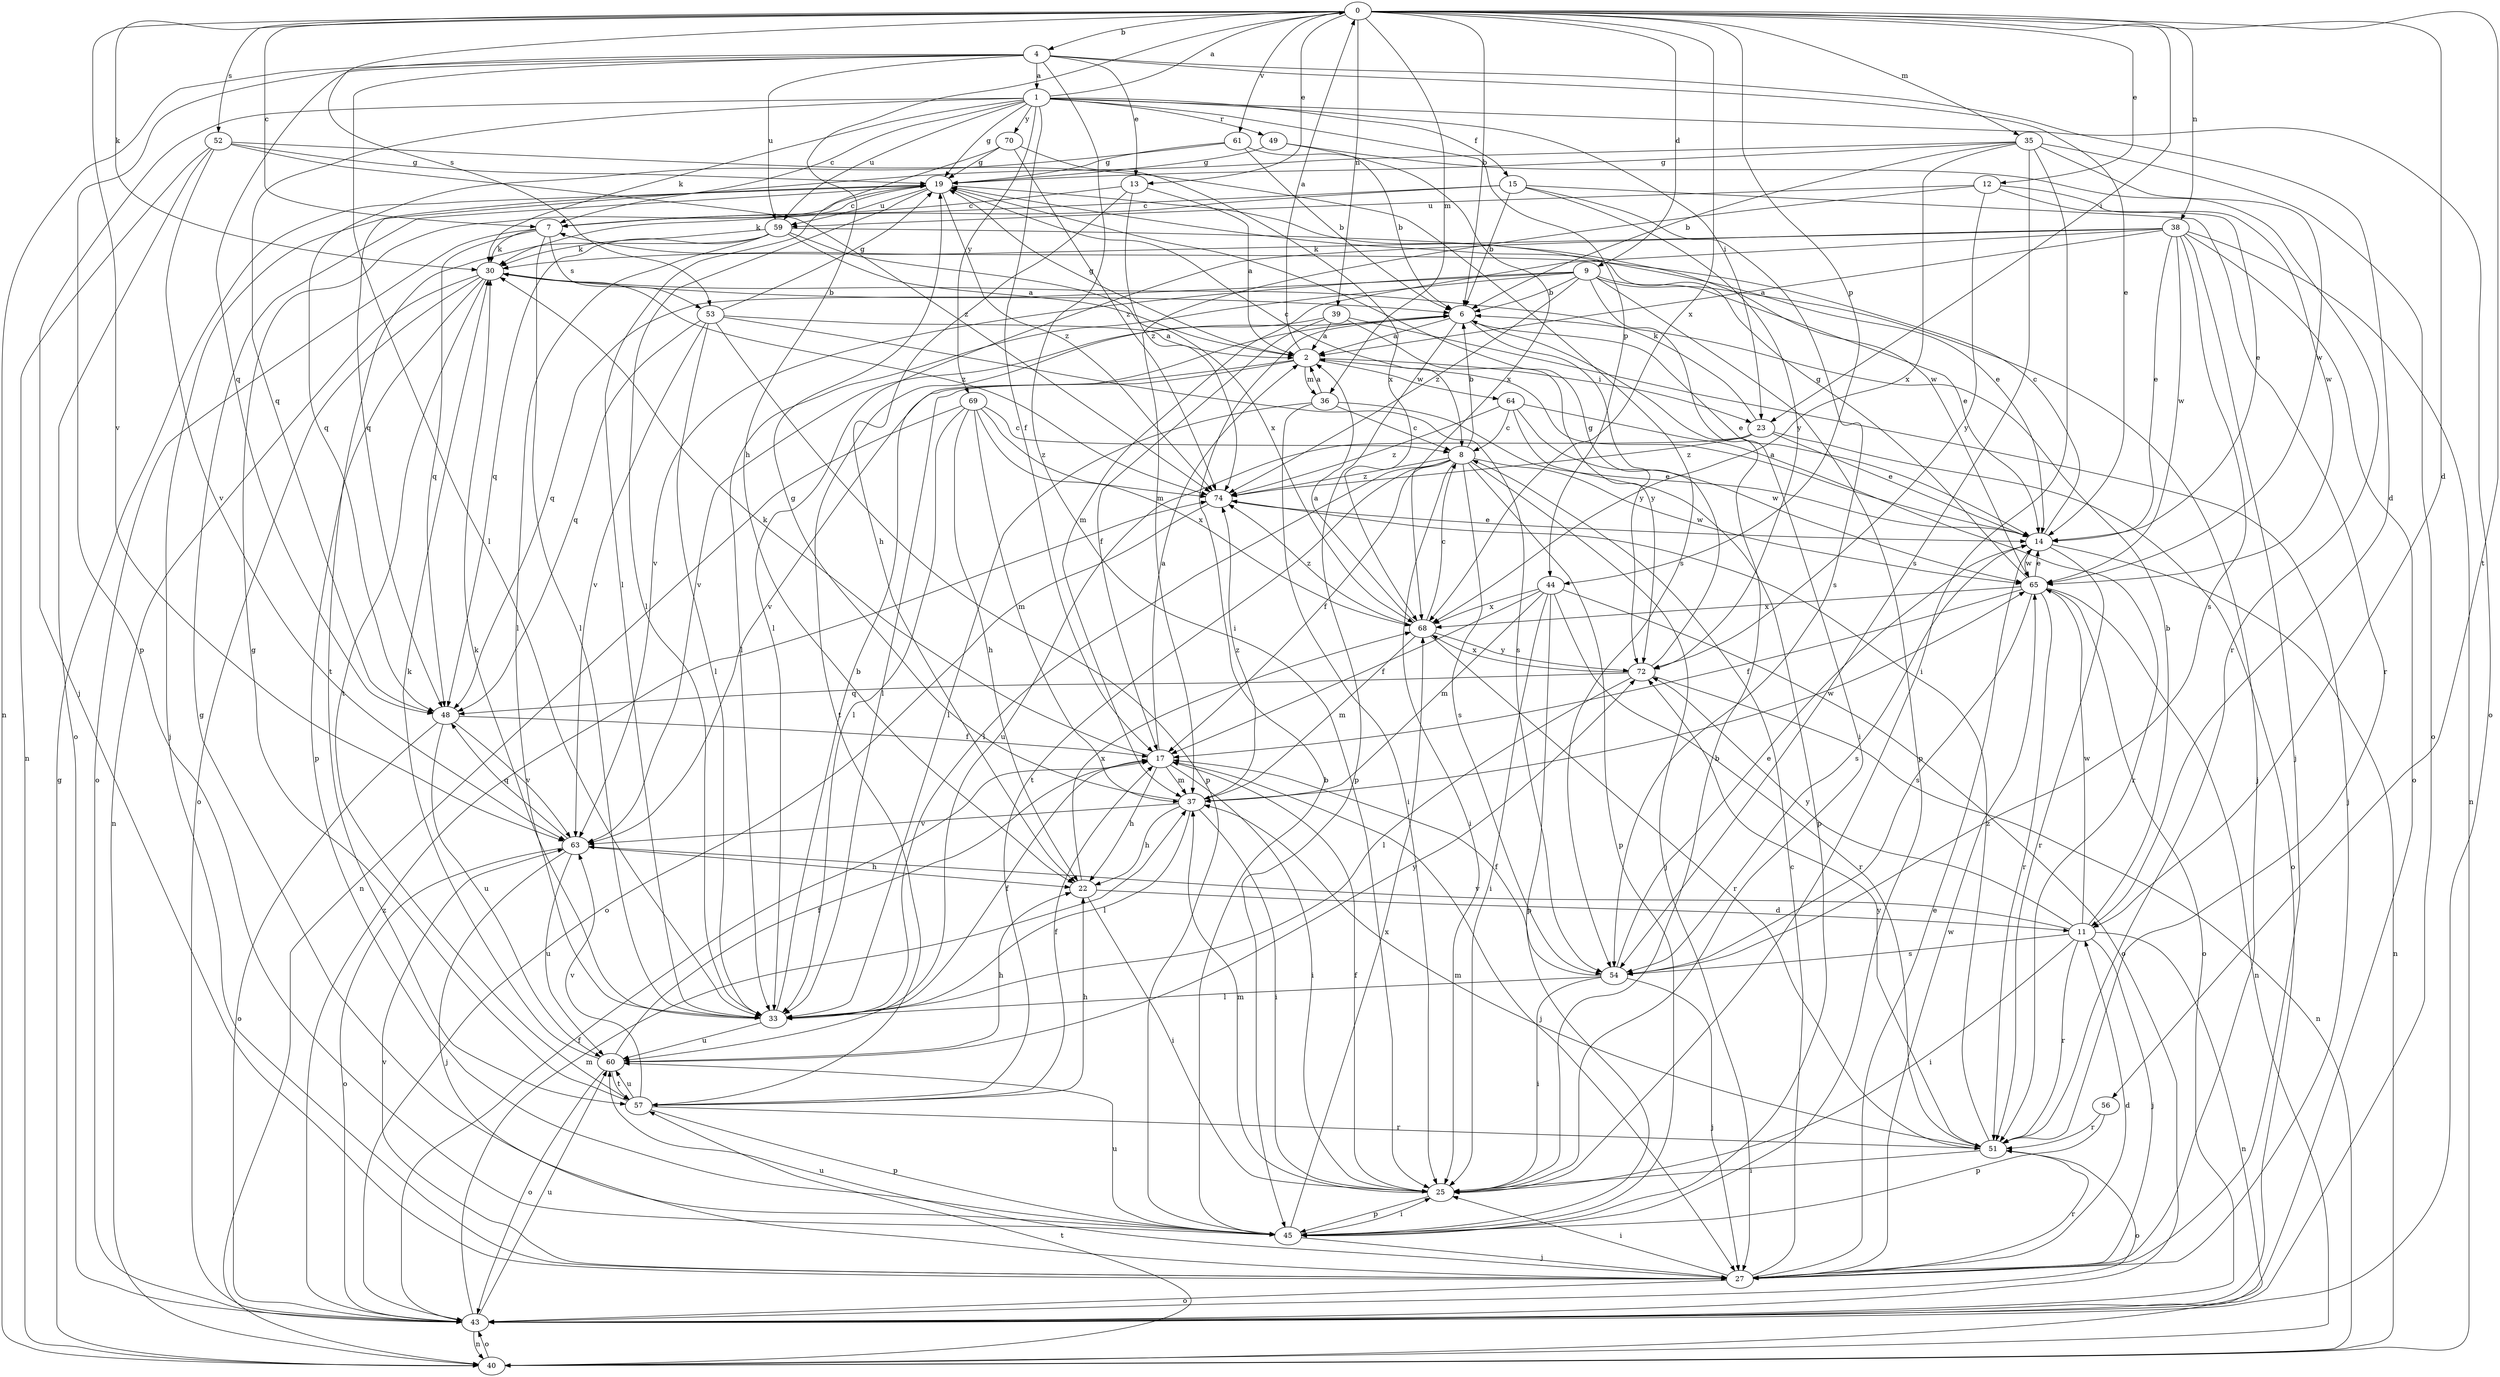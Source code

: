 strict digraph  {
0;
1;
2;
4;
6;
7;
8;
9;
11;
12;
13;
14;
15;
17;
19;
22;
23;
25;
27;
30;
33;
35;
36;
37;
38;
39;
40;
43;
44;
45;
48;
49;
51;
52;
53;
54;
56;
57;
59;
60;
61;
63;
64;
65;
68;
69;
70;
72;
74;
0 -> 4  [label=b];
0 -> 6  [label=b];
0 -> 7  [label=c];
0 -> 9  [label=d];
0 -> 11  [label=d];
0 -> 12  [label=e];
0 -> 13  [label=e];
0 -> 22  [label=h];
0 -> 23  [label=i];
0 -> 30  [label=k];
0 -> 35  [label=m];
0 -> 36  [label=m];
0 -> 38  [label=n];
0 -> 39  [label=n];
0 -> 44  [label=p];
0 -> 52  [label=s];
0 -> 53  [label=s];
0 -> 56  [label=t];
0 -> 61  [label=v];
0 -> 63  [label=v];
0 -> 68  [label=x];
1 -> 0  [label=a];
1 -> 7  [label=c];
1 -> 15  [label=f];
1 -> 17  [label=f];
1 -> 19  [label=g];
1 -> 23  [label=i];
1 -> 27  [label=j];
1 -> 30  [label=k];
1 -> 43  [label=o];
1 -> 44  [label=p];
1 -> 48  [label=q];
1 -> 49  [label=r];
1 -> 59  [label=u];
1 -> 69  [label=y];
1 -> 70  [label=y];
2 -> 0  [label=a];
2 -> 19  [label=g];
2 -> 23  [label=i];
2 -> 33  [label=l];
2 -> 36  [label=m];
2 -> 63  [label=v];
2 -> 64  [label=w];
4 -> 1  [label=a];
4 -> 11  [label=d];
4 -> 13  [label=e];
4 -> 14  [label=e];
4 -> 25  [label=i];
4 -> 33  [label=l];
4 -> 40  [label=n];
4 -> 45  [label=p];
4 -> 48  [label=q];
4 -> 59  [label=u];
6 -> 2  [label=a];
6 -> 14  [label=e];
6 -> 45  [label=p];
6 -> 63  [label=v];
6 -> 72  [label=y];
7 -> 30  [label=k];
7 -> 33  [label=l];
7 -> 43  [label=o];
7 -> 48  [label=q];
7 -> 53  [label=s];
8 -> 6  [label=b];
8 -> 17  [label=f];
8 -> 25  [label=i];
8 -> 27  [label=j];
8 -> 33  [label=l];
8 -> 45  [label=p];
8 -> 54  [label=s];
8 -> 57  [label=t];
8 -> 65  [label=w];
8 -> 74  [label=z];
9 -> 6  [label=b];
9 -> 14  [label=e];
9 -> 25  [label=i];
9 -> 27  [label=j];
9 -> 33  [label=l];
9 -> 45  [label=p];
9 -> 48  [label=q];
9 -> 63  [label=v];
9 -> 74  [label=z];
11 -> 6  [label=b];
11 -> 25  [label=i];
11 -> 27  [label=j];
11 -> 40  [label=n];
11 -> 51  [label=r];
11 -> 54  [label=s];
11 -> 63  [label=v];
11 -> 65  [label=w];
11 -> 72  [label=y];
12 -> 14  [label=e];
12 -> 37  [label=m];
12 -> 59  [label=u];
12 -> 65  [label=w];
12 -> 72  [label=y];
13 -> 2  [label=a];
13 -> 7  [label=c];
13 -> 22  [label=h];
13 -> 74  [label=z];
14 -> 2  [label=a];
14 -> 7  [label=c];
14 -> 40  [label=n];
14 -> 51  [label=r];
14 -> 54  [label=s];
14 -> 65  [label=w];
15 -> 6  [label=b];
15 -> 7  [label=c];
15 -> 30  [label=k];
15 -> 51  [label=r];
15 -> 54  [label=s];
15 -> 72  [label=y];
17 -> 2  [label=a];
17 -> 22  [label=h];
17 -> 25  [label=i];
17 -> 27  [label=j];
17 -> 30  [label=k];
17 -> 37  [label=m];
19 -> 7  [label=c];
19 -> 8  [label=c];
19 -> 27  [label=j];
19 -> 33  [label=l];
19 -> 59  [label=u];
19 -> 65  [label=w];
19 -> 74  [label=z];
22 -> 11  [label=d];
22 -> 25  [label=i];
22 -> 68  [label=x];
23 -> 14  [label=e];
23 -> 30  [label=k];
23 -> 43  [label=o];
23 -> 60  [label=u];
23 -> 74  [label=z];
25 -> 6  [label=b];
25 -> 17  [label=f];
25 -> 37  [label=m];
25 -> 45  [label=p];
27 -> 8  [label=c];
27 -> 11  [label=d];
27 -> 14  [label=e];
27 -> 25  [label=i];
27 -> 43  [label=o];
27 -> 51  [label=r];
27 -> 60  [label=u];
27 -> 63  [label=v];
27 -> 65  [label=w];
30 -> 6  [label=b];
30 -> 40  [label=n];
30 -> 43  [label=o];
30 -> 45  [label=p];
30 -> 57  [label=t];
30 -> 74  [label=z];
33 -> 6  [label=b];
33 -> 17  [label=f];
33 -> 30  [label=k];
33 -> 60  [label=u];
35 -> 6  [label=b];
35 -> 19  [label=g];
35 -> 25  [label=i];
35 -> 43  [label=o];
35 -> 48  [label=q];
35 -> 54  [label=s];
35 -> 65  [label=w];
35 -> 68  [label=x];
36 -> 2  [label=a];
36 -> 8  [label=c];
36 -> 14  [label=e];
36 -> 25  [label=i];
36 -> 33  [label=l];
37 -> 19  [label=g];
37 -> 22  [label=h];
37 -> 25  [label=i];
37 -> 33  [label=l];
37 -> 63  [label=v];
37 -> 65  [label=w];
37 -> 74  [label=z];
38 -> 2  [label=a];
38 -> 14  [label=e];
38 -> 27  [label=j];
38 -> 30  [label=k];
38 -> 33  [label=l];
38 -> 37  [label=m];
38 -> 40  [label=n];
38 -> 43  [label=o];
38 -> 54  [label=s];
38 -> 65  [label=w];
39 -> 2  [label=a];
39 -> 17  [label=f];
39 -> 27  [label=j];
39 -> 57  [label=t];
39 -> 72  [label=y];
40 -> 19  [label=g];
40 -> 43  [label=o];
40 -> 57  [label=t];
43 -> 17  [label=f];
43 -> 37  [label=m];
43 -> 40  [label=n];
43 -> 60  [label=u];
43 -> 74  [label=z];
44 -> 17  [label=f];
44 -> 25  [label=i];
44 -> 37  [label=m];
44 -> 43  [label=o];
44 -> 45  [label=p];
44 -> 51  [label=r];
44 -> 68  [label=x];
45 -> 6  [label=b];
45 -> 19  [label=g];
45 -> 25  [label=i];
45 -> 27  [label=j];
45 -> 60  [label=u];
45 -> 68  [label=x];
48 -> 17  [label=f];
48 -> 43  [label=o];
48 -> 60  [label=u];
48 -> 63  [label=v];
49 -> 6  [label=b];
49 -> 19  [label=g];
49 -> 51  [label=r];
51 -> 25  [label=i];
51 -> 37  [label=m];
51 -> 43  [label=o];
51 -> 72  [label=y];
51 -> 74  [label=z];
52 -> 19  [label=g];
52 -> 40  [label=n];
52 -> 43  [label=o];
52 -> 54  [label=s];
52 -> 63  [label=v];
52 -> 74  [label=z];
53 -> 2  [label=a];
53 -> 19  [label=g];
53 -> 33  [label=l];
53 -> 45  [label=p];
53 -> 48  [label=q];
53 -> 54  [label=s];
53 -> 63  [label=v];
54 -> 14  [label=e];
54 -> 17  [label=f];
54 -> 25  [label=i];
54 -> 27  [label=j];
54 -> 33  [label=l];
56 -> 45  [label=p];
56 -> 51  [label=r];
57 -> 17  [label=f];
57 -> 19  [label=g];
57 -> 22  [label=h];
57 -> 45  [label=p];
57 -> 51  [label=r];
57 -> 60  [label=u];
57 -> 63  [label=v];
59 -> 2  [label=a];
59 -> 14  [label=e];
59 -> 30  [label=k];
59 -> 33  [label=l];
59 -> 48  [label=q];
59 -> 57  [label=t];
59 -> 68  [label=x];
60 -> 17  [label=f];
60 -> 22  [label=h];
60 -> 30  [label=k];
60 -> 43  [label=o];
60 -> 57  [label=t];
60 -> 72  [label=y];
61 -> 6  [label=b];
61 -> 19  [label=g];
61 -> 48  [label=q];
61 -> 68  [label=x];
63 -> 22  [label=h];
63 -> 27  [label=j];
63 -> 43  [label=o];
63 -> 48  [label=q];
63 -> 60  [label=u];
64 -> 8  [label=c];
64 -> 45  [label=p];
64 -> 51  [label=r];
64 -> 65  [label=w];
64 -> 74  [label=z];
65 -> 14  [label=e];
65 -> 17  [label=f];
65 -> 19  [label=g];
65 -> 40  [label=n];
65 -> 43  [label=o];
65 -> 51  [label=r];
65 -> 54  [label=s];
65 -> 68  [label=x];
68 -> 2  [label=a];
68 -> 8  [label=c];
68 -> 37  [label=m];
68 -> 51  [label=r];
68 -> 72  [label=y];
68 -> 74  [label=z];
69 -> 8  [label=c];
69 -> 22  [label=h];
69 -> 33  [label=l];
69 -> 37  [label=m];
69 -> 40  [label=n];
69 -> 68  [label=x];
69 -> 74  [label=z];
70 -> 19  [label=g];
70 -> 33  [label=l];
70 -> 68  [label=x];
70 -> 74  [label=z];
72 -> 19  [label=g];
72 -> 33  [label=l];
72 -> 40  [label=n];
72 -> 48  [label=q];
72 -> 68  [label=x];
74 -> 14  [label=e];
74 -> 43  [label=o];
}
